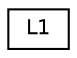 digraph "Graphical Class Hierarchy"
{
  edge [fontname="Helvetica",fontsize="10",labelfontname="Helvetica",labelfontsize="10"];
  node [fontname="Helvetica",fontsize="10",shape=record];
  rankdir="LR";
  Node0 [label="L1",height=0.2,width=0.4,color="black", fillcolor="white", style="filled",URL="$class_l1.html"];
}
